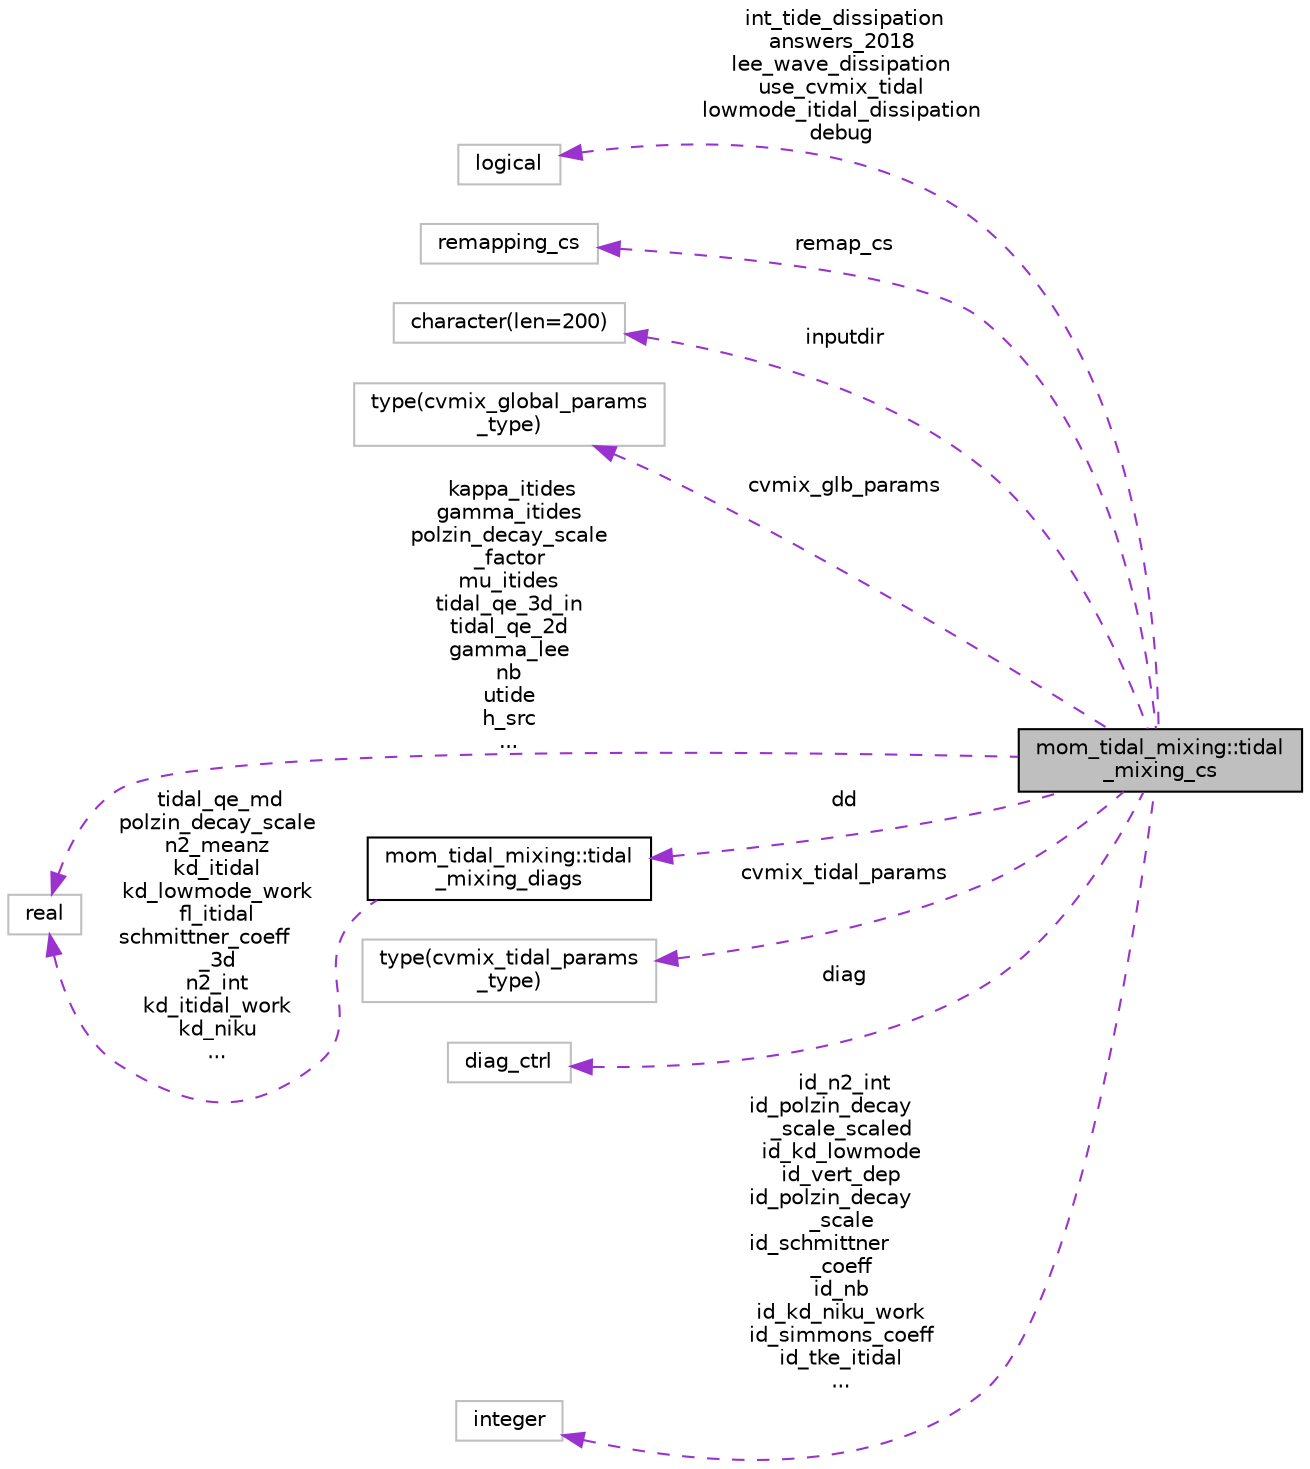 digraph "mom_tidal_mixing::tidal_mixing_cs"
{
 // INTERACTIVE_SVG=YES
 // LATEX_PDF_SIZE
  edge [fontname="Helvetica",fontsize="10",labelfontname="Helvetica",labelfontsize="10"];
  node [fontname="Helvetica",fontsize="10",shape=record];
  rankdir="LR";
  Node1 [label="mom_tidal_mixing::tidal\l_mixing_cs",height=0.2,width=0.4,color="black", fillcolor="grey75", style="filled", fontcolor="black",tooltip="Control structure with parameters for the tidal mixing module."];
  Node2 -> Node1 [dir="back",color="darkorchid3",fontsize="10",style="dashed",label=" int_tide_dissipation\nanswers_2018\nlee_wave_dissipation\nuse_cvmix_tidal\nlowmode_itidal_dissipation\ndebug" ,fontname="Helvetica"];
  Node2 [label="logical",height=0.2,width=0.4,color="grey75", fillcolor="white", style="filled",tooltip=" "];
  Node3 -> Node1 [dir="back",color="darkorchid3",fontsize="10",style="dashed",label=" remap_cs" ,fontname="Helvetica"];
  Node3 [label="remapping_cs",height=0.2,width=0.4,color="grey75", fillcolor="white", style="filled",tooltip=" "];
  Node4 -> Node1 [dir="back",color="darkorchid3",fontsize="10",style="dashed",label=" inputdir" ,fontname="Helvetica"];
  Node4 [label="character(len=200)",height=0.2,width=0.4,color="grey75", fillcolor="white", style="filled",tooltip=" "];
  Node5 -> Node1 [dir="back",color="darkorchid3",fontsize="10",style="dashed",label=" cvmix_glb_params" ,fontname="Helvetica"];
  Node5 [label="type(cvmix_global_params\l_type)",height=0.2,width=0.4,color="grey75", fillcolor="white", style="filled",tooltip=" "];
  Node6 -> Node1 [dir="back",color="darkorchid3",fontsize="10",style="dashed",label=" dd" ,fontname="Helvetica"];
  Node6 [label="mom_tidal_mixing::tidal\l_mixing_diags",height=0.2,width=0.4,color="black", fillcolor="white", style="filled",URL="$structmom__tidal__mixing_1_1tidal__mixing__diags.html",tooltip="Containers for tidal mixing diagnostics."];
  Node7 -> Node6 [dir="back",color="darkorchid3",fontsize="10",style="dashed",label=" tidal_qe_md\npolzin_decay_scale\nn2_meanz\nkd_itidal\nkd_lowmode_work\nfl_itidal\nschmittner_coeff\l_3d\nn2_int\nkd_itidal_work\nkd_niku\n..." ,fontname="Helvetica"];
  Node7 [label="real",height=0.2,width=0.4,color="grey75", fillcolor="white", style="filled",tooltip=" "];
  Node8 -> Node1 [dir="back",color="darkorchid3",fontsize="10",style="dashed",label=" cvmix_tidal_params" ,fontname="Helvetica"];
  Node8 [label="type(cvmix_tidal_params\l_type)",height=0.2,width=0.4,color="grey75", fillcolor="white", style="filled",tooltip=" "];
  Node9 -> Node1 [dir="back",color="darkorchid3",fontsize="10",style="dashed",label=" diag" ,fontname="Helvetica"];
  Node9 [label="diag_ctrl",height=0.2,width=0.4,color="grey75", fillcolor="white", style="filled",tooltip=" "];
  Node7 -> Node1 [dir="back",color="darkorchid3",fontsize="10",style="dashed",label=" kappa_itides\ngamma_itides\npolzin_decay_scale\l_factor\nmu_itides\ntidal_qe_3d_in\ntidal_qe_2d\ngamma_lee\nnb\nutide\nh_src\n..." ,fontname="Helvetica"];
  Node10 -> Node1 [dir="back",color="darkorchid3",fontsize="10",style="dashed",label=" id_n2_int\nid_polzin_decay\l_scale_scaled\nid_kd_lowmode\nid_vert_dep\nid_polzin_decay\l_scale\nid_schmittner\l_coeff\nid_nb\nid_kd_niku_work\nid_simmons_coeff\nid_tke_itidal\n..." ,fontname="Helvetica"];
  Node10 [label="integer",height=0.2,width=0.4,color="grey75", fillcolor="white", style="filled",tooltip=" "];
}
